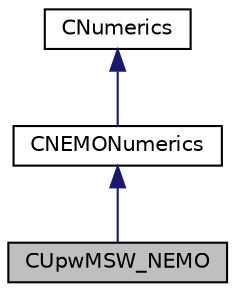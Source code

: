 digraph "CUpwMSW_NEMO"
{
 // LATEX_PDF_SIZE
  edge [fontname="Helvetica",fontsize="10",labelfontname="Helvetica",labelfontsize="10"];
  node [fontname="Helvetica",fontsize="10",shape=record];
  Node1 [label="CUpwMSW_NEMO",height=0.2,width=0.4,color="black", fillcolor="grey75", style="filled", fontcolor="black",tooltip="Class for solving a flux-vector splitting method by Steger & Warming, modified version."];
  Node2 -> Node1 [dir="back",color="midnightblue",fontsize="10",style="solid",fontname="Helvetica"];
  Node2 [label="CNEMONumerics",height=0.2,width=0.4,color="black", fillcolor="white", style="filled",URL="$classCNEMONumerics.html",tooltip="Base class template NEMO numerics."];
  Node3 -> Node2 [dir="back",color="midnightblue",fontsize="10",style="solid",fontname="Helvetica"];
  Node3 [label="CNumerics",height=0.2,width=0.4,color="black", fillcolor="white", style="filled",URL="$classCNumerics.html",tooltip="Class for defining the numerical methods."];
}
